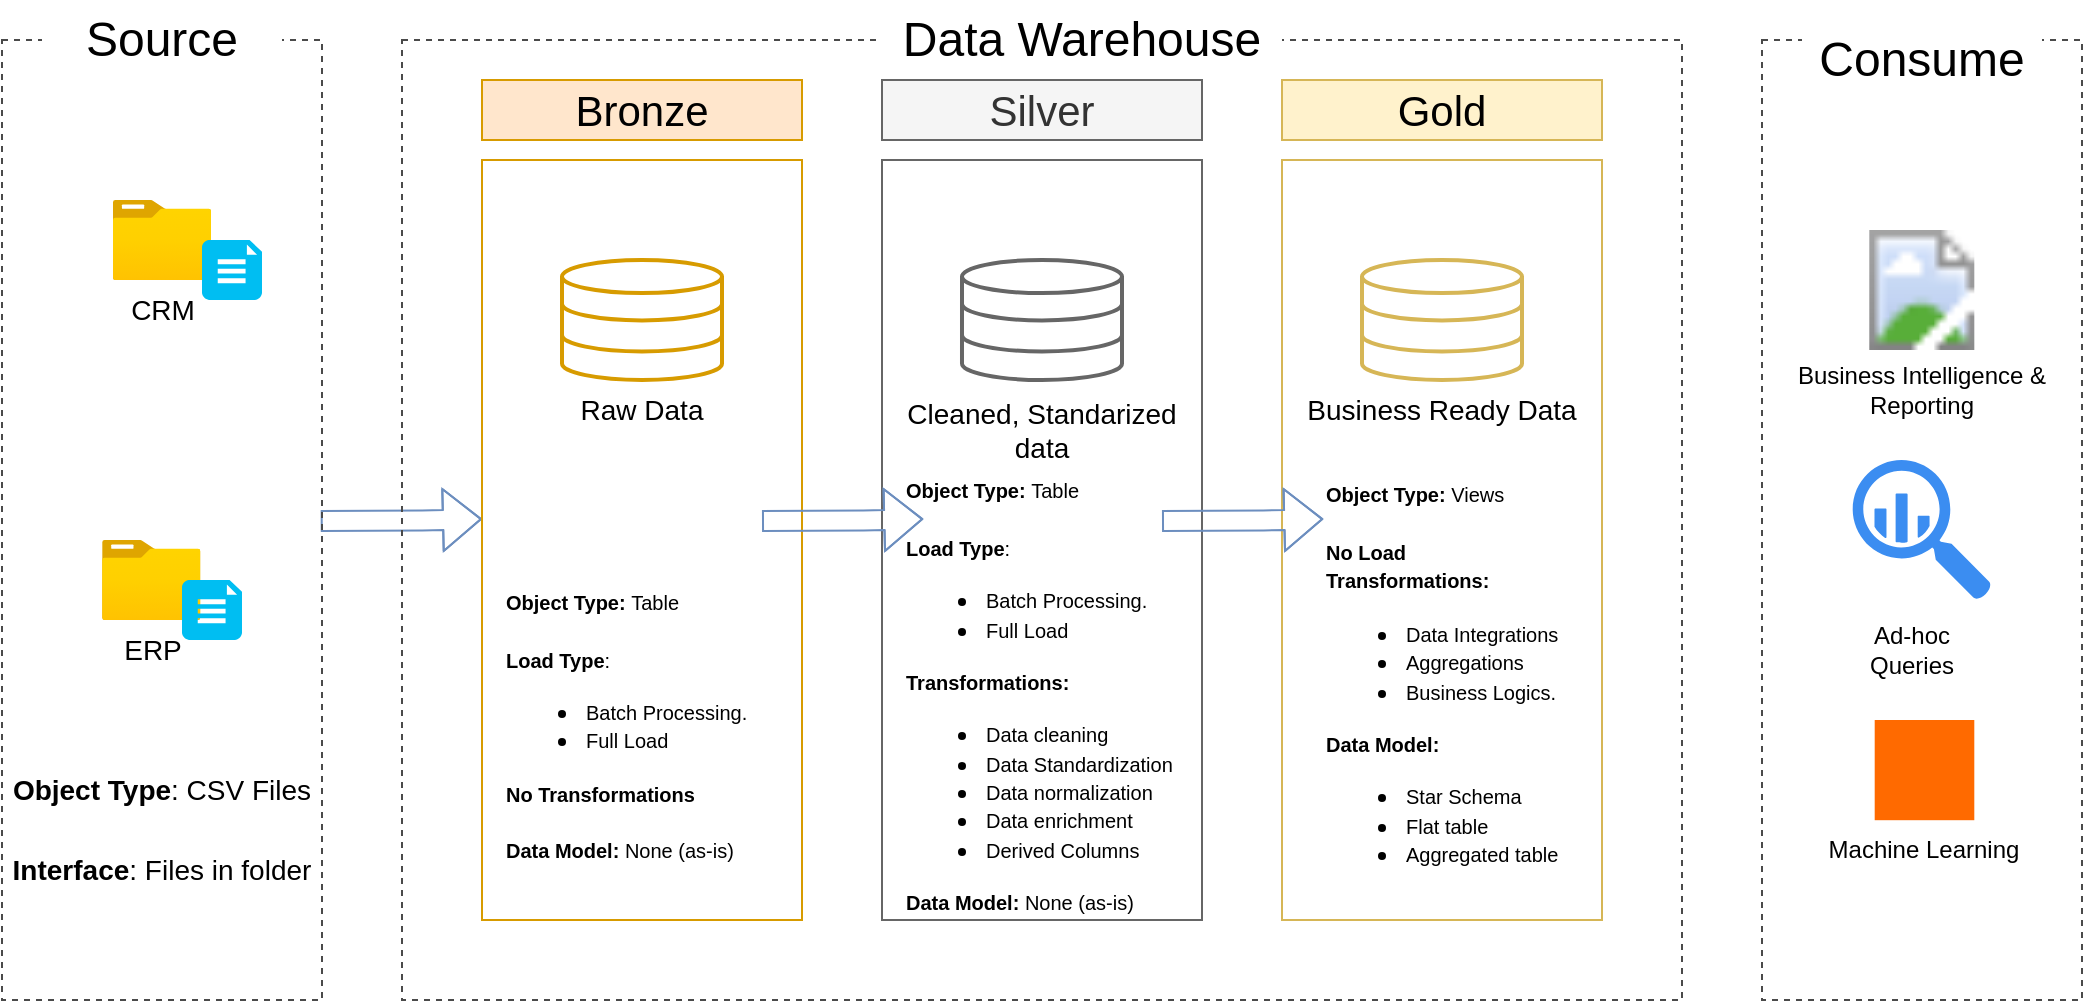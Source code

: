 <mxfile version="26.0.16">
  <diagram name="Page-1" id="0OjoNg8llGZRULN9vtRU">
    <mxGraphModel dx="1400" dy="1020" grid="1" gridSize="10" guides="1" tooltips="1" connect="1" arrows="1" fold="1" page="1" pageScale="1" pageWidth="827" pageHeight="1169" math="0" shadow="0">
      <root>
        <mxCell id="0" />
        <mxCell id="1" parent="0" />
        <mxCell id="2bMX1TKV8ZbN2Lmcs-Ta-54" value="" style="group" vertex="1" connectable="0" parent="1">
          <mxGeometry x="40" y="140" width="1040" height="500" as="geometry" />
        </mxCell>
        <mxCell id="2bMX1TKV8ZbN2Lmcs-Ta-24" value="" style="shape=flexArrow;endArrow=classic;html=1;rounded=0;entryX=-0.001;entryY=0.47;entryDx=0;entryDy=0;entryPerimeter=0;exitX=0.995;exitY=0.499;exitDx=0;exitDy=0;exitPerimeter=0;fillColor=none;strokeColor=#6c8ebf;" edge="1" parent="2bMX1TKV8ZbN2Lmcs-Ta-54">
          <mxGeometry width="50" height="50" relative="1" as="geometry">
            <mxPoint x="159.36" y="260.46" as="sourcePoint" />
            <mxPoint x="240" y="259.54" as="targetPoint" />
            <Array as="points">
              <mxPoint x="210.16" y="260.23" />
            </Array>
          </mxGeometry>
        </mxCell>
        <mxCell id="2bMX1TKV8ZbN2Lmcs-Ta-51" value="" style="group" vertex="1" connectable="0" parent="2bMX1TKV8ZbN2Lmcs-Ta-54">
          <mxGeometry x="880" y="10" width="160" height="490" as="geometry" />
        </mxCell>
        <mxCell id="2bMX1TKV8ZbN2Lmcs-Ta-5" value="" style="rounded=0;whiteSpace=wrap;html=1;fillColor=none;dashed=1;strokeColor=light-dark(#4a4a4a, #ededed);" vertex="1" parent="2bMX1TKV8ZbN2Lmcs-Ta-51">
          <mxGeometry y="10" width="160" height="480" as="geometry" />
        </mxCell>
        <mxCell id="2bMX1TKV8ZbN2Lmcs-Ta-6" value="&lt;font style=&quot;font-size: 24px;&quot;&gt;Consume&lt;/font&gt;" style="rounded=0;whiteSpace=wrap;html=1;strokeColor=none;fillColor=default;" vertex="1" parent="2bMX1TKV8ZbN2Lmcs-Ta-51">
          <mxGeometry x="20" width="120" height="40" as="geometry" />
        </mxCell>
        <mxCell id="2bMX1TKV8ZbN2Lmcs-Ta-44" value="" style="image;aspect=fixed;html=1;points=[];align=center;fontSize=12;image=img/lib/azure2/power_platform/PowerBI.svg;" vertex="1" parent="2bMX1TKV8ZbN2Lmcs-Ta-51">
          <mxGeometry x="53.65" y="100" width="52.5" height="70" as="geometry" />
        </mxCell>
        <mxCell id="2bMX1TKV8ZbN2Lmcs-Ta-45" value="Business Intelligence &amp;amp; Reporting" style="text;html=1;align=center;verticalAlign=middle;whiteSpace=wrap;rounded=0;" vertex="1" parent="2bMX1TKV8ZbN2Lmcs-Ta-51">
          <mxGeometry x="10" y="170" width="140" height="30" as="geometry" />
        </mxCell>
        <mxCell id="2bMX1TKV8ZbN2Lmcs-Ta-46" value="" style="sketch=0;html=1;aspect=fixed;strokeColor=none;shadow=0;fillColor=#3B8DF1;verticalAlign=top;labelPosition=center;verticalLabelPosition=bottom;shape=mxgraph.gcp2.big_query" vertex="1" parent="2bMX1TKV8ZbN2Lmcs-Ta-51">
          <mxGeometry x="45.35" y="220" width="69.3" height="70" as="geometry" />
        </mxCell>
        <mxCell id="2bMX1TKV8ZbN2Lmcs-Ta-47" value="Ad-hoc Queries" style="text;html=1;align=center;verticalAlign=middle;whiteSpace=wrap;rounded=0;" vertex="1" parent="2bMX1TKV8ZbN2Lmcs-Ta-51">
          <mxGeometry x="44.8" y="300" width="60" height="30" as="geometry" />
        </mxCell>
        <mxCell id="2bMX1TKV8ZbN2Lmcs-Ta-48" value="" style="points=[];aspect=fixed;html=1;align=center;shadow=0;dashed=0;fillColor=#FF6A00;strokeColor=none;shape=mxgraph.alibaba_cloud.machine_learning;" vertex="1" parent="2bMX1TKV8ZbN2Lmcs-Ta-51">
          <mxGeometry x="56.35" y="350" width="49.8" height="50.1" as="geometry" />
        </mxCell>
        <mxCell id="2bMX1TKV8ZbN2Lmcs-Ta-50" value="Machine Learning" style="text;html=1;align=center;verticalAlign=middle;whiteSpace=wrap;rounded=0;" vertex="1" parent="2bMX1TKV8ZbN2Lmcs-Ta-51">
          <mxGeometry x="21.25" y="400.1" width="120" height="30" as="geometry" />
        </mxCell>
        <mxCell id="2bMX1TKV8ZbN2Lmcs-Ta-52" value="" style="group" vertex="1" connectable="0" parent="2bMX1TKV8ZbN2Lmcs-Ta-54">
          <mxGeometry x="200" width="640" height="500" as="geometry" />
        </mxCell>
        <mxCell id="2bMX1TKV8ZbN2Lmcs-Ta-3" value="" style="rounded=0;whiteSpace=wrap;html=1;fillColor=none;dashed=1;strokeColor=light-dark(#4a4a4a, #ededed);" vertex="1" parent="2bMX1TKV8ZbN2Lmcs-Ta-52">
          <mxGeometry y="20" width="640" height="480" as="geometry" />
        </mxCell>
        <mxCell id="2bMX1TKV8ZbN2Lmcs-Ta-4" value="&lt;font style=&quot;font-size: 24px;&quot;&gt;Data Warehouse&lt;/font&gt;" style="rounded=0;whiteSpace=wrap;html=1;strokeColor=none;fillColor=default;" vertex="1" parent="2bMX1TKV8ZbN2Lmcs-Ta-52">
          <mxGeometry x="240" width="200" height="40" as="geometry" />
        </mxCell>
        <mxCell id="2bMX1TKV8ZbN2Lmcs-Ta-7" value="&lt;font style=&quot;font-size: 21px;&quot;&gt;Bronze&lt;/font&gt;" style="rounded=0;whiteSpace=wrap;html=1;strokeColor=#d79b00;fillColor=#ffe6cc;" vertex="1" parent="2bMX1TKV8ZbN2Lmcs-Ta-52">
          <mxGeometry x="40" y="40" width="160" height="30" as="geometry" />
        </mxCell>
        <mxCell id="2bMX1TKV8ZbN2Lmcs-Ta-8" value="" style="rounded=0;whiteSpace=wrap;html=1;strokeColor=#d79b00;fillColor=none;" vertex="1" parent="2bMX1TKV8ZbN2Lmcs-Ta-52">
          <mxGeometry x="40" y="80" width="160" height="380" as="geometry" />
        </mxCell>
        <mxCell id="2bMX1TKV8ZbN2Lmcs-Ta-10" value="&lt;font style=&quot;font-size: 21px;&quot;&gt;Silver&lt;/font&gt;" style="rounded=0;whiteSpace=wrap;html=1;strokeColor=#666666;fillColor=#f5f5f5;fontColor=#333333;" vertex="1" parent="2bMX1TKV8ZbN2Lmcs-Ta-52">
          <mxGeometry x="240" y="40" width="160" height="30" as="geometry" />
        </mxCell>
        <mxCell id="2bMX1TKV8ZbN2Lmcs-Ta-11" value="" style="rounded=0;whiteSpace=wrap;html=1;strokeColor=#666666;fillColor=none;fontColor=#333333;" vertex="1" parent="2bMX1TKV8ZbN2Lmcs-Ta-52">
          <mxGeometry x="240" y="80" width="160" height="380" as="geometry" />
        </mxCell>
        <mxCell id="2bMX1TKV8ZbN2Lmcs-Ta-12" value="&lt;font style=&quot;font-size: 21px;&quot;&gt;Gold&lt;/font&gt;" style="rounded=0;whiteSpace=wrap;html=1;strokeColor=#d6b656;fillColor=#fff2cc;" vertex="1" parent="2bMX1TKV8ZbN2Lmcs-Ta-52">
          <mxGeometry x="440" y="40" width="160" height="30" as="geometry" />
        </mxCell>
        <mxCell id="2bMX1TKV8ZbN2Lmcs-Ta-13" value="" style="rounded=0;whiteSpace=wrap;html=1;strokeColor=#d6b656;fillColor=none;" vertex="1" parent="2bMX1TKV8ZbN2Lmcs-Ta-52">
          <mxGeometry x="440" y="80" width="160" height="380" as="geometry" />
        </mxCell>
        <mxCell id="2bMX1TKV8ZbN2Lmcs-Ta-26" value="" style="html=1;verticalLabelPosition=bottom;align=center;labelBackgroundColor=#ffffff;verticalAlign=top;strokeWidth=2;strokeColor=#d79b00;shadow=0;dashed=0;shape=mxgraph.ios7.icons.data;fillColor=none;" vertex="1" parent="2bMX1TKV8ZbN2Lmcs-Ta-52">
          <mxGeometry x="80" y="130" width="80" height="60" as="geometry" />
        </mxCell>
        <mxCell id="2bMX1TKV8ZbN2Lmcs-Ta-27" value="" style="html=1;verticalLabelPosition=bottom;align=center;labelBackgroundColor=#ffffff;verticalAlign=top;strokeWidth=2;strokeColor=#666666;shadow=0;dashed=0;shape=mxgraph.ios7.icons.data;fillColor=none;fontColor=#333333;" vertex="1" parent="2bMX1TKV8ZbN2Lmcs-Ta-52">
          <mxGeometry x="280" y="130" width="80" height="60" as="geometry" />
        </mxCell>
        <mxCell id="2bMX1TKV8ZbN2Lmcs-Ta-28" value="" style="html=1;verticalLabelPosition=bottom;align=center;labelBackgroundColor=#ffffff;verticalAlign=top;strokeWidth=2;strokeColor=#d6b656;shadow=0;dashed=0;shape=mxgraph.ios7.icons.data;fillColor=none;" vertex="1" parent="2bMX1TKV8ZbN2Lmcs-Ta-52">
          <mxGeometry x="480" y="130" width="80" height="60" as="geometry" />
        </mxCell>
        <mxCell id="2bMX1TKV8ZbN2Lmcs-Ta-29" value="" style="shape=flexArrow;endArrow=classic;html=1;rounded=0;entryX=-0.001;entryY=0.47;entryDx=0;entryDy=0;entryPerimeter=0;exitX=0.995;exitY=0.499;exitDx=0;exitDy=0;exitPerimeter=0;fillColor=none;strokeColor=#6c8ebf;" edge="1" parent="2bMX1TKV8ZbN2Lmcs-Ta-52">
          <mxGeometry width="50" height="50" relative="1" as="geometry">
            <mxPoint x="180" y="260.46" as="sourcePoint" />
            <mxPoint x="260.64" y="259.54" as="targetPoint" />
            <Array as="points">
              <mxPoint x="230.8" y="260.23" />
            </Array>
          </mxGeometry>
        </mxCell>
        <mxCell id="2bMX1TKV8ZbN2Lmcs-Ta-30" value="" style="shape=flexArrow;endArrow=classic;html=1;rounded=0;entryX=-0.001;entryY=0.47;entryDx=0;entryDy=0;entryPerimeter=0;exitX=0.995;exitY=0.499;exitDx=0;exitDy=0;exitPerimeter=0;fillColor=none;strokeColor=#6c8ebf;" edge="1" parent="2bMX1TKV8ZbN2Lmcs-Ta-52">
          <mxGeometry width="50" height="50" relative="1" as="geometry">
            <mxPoint x="380" y="260.46" as="sourcePoint" />
            <mxPoint x="460.64" y="259.54" as="targetPoint" />
            <Array as="points">
              <mxPoint x="430.8" y="260.23" />
            </Array>
          </mxGeometry>
        </mxCell>
        <mxCell id="2bMX1TKV8ZbN2Lmcs-Ta-32" value="&lt;font style=&quot;font-size: 14px;&quot;&gt;Raw Data&lt;/font&gt;" style="text;html=1;align=center;verticalAlign=middle;whiteSpace=wrap;rounded=0;" vertex="1" parent="2bMX1TKV8ZbN2Lmcs-Ta-52">
          <mxGeometry x="70" y="190" width="100" height="30" as="geometry" />
        </mxCell>
        <mxCell id="2bMX1TKV8ZbN2Lmcs-Ta-33" value="&lt;font style=&quot;font-size: 14px;&quot;&gt;Cleaned, Standarized data&lt;/font&gt;" style="text;html=1;align=center;verticalAlign=middle;whiteSpace=wrap;rounded=0;" vertex="1" parent="2bMX1TKV8ZbN2Lmcs-Ta-52">
          <mxGeometry x="250" y="200" width="140" height="30" as="geometry" />
        </mxCell>
        <mxCell id="2bMX1TKV8ZbN2Lmcs-Ta-34" value="&lt;font style=&quot;font-size: 14px;&quot;&gt;Business Ready Data&lt;/font&gt;" style="text;html=1;align=center;verticalAlign=middle;whiteSpace=wrap;rounded=0;" vertex="1" parent="2bMX1TKV8ZbN2Lmcs-Ta-52">
          <mxGeometry x="450" y="190" width="140" height="30" as="geometry" />
        </mxCell>
        <mxCell id="2bMX1TKV8ZbN2Lmcs-Ta-38" value="&lt;font style=&quot;font-size: 10px;&quot;&gt;&lt;b style=&quot;&quot;&gt;Object Type: &lt;/b&gt;Table&lt;/font&gt;&lt;div&gt;&lt;font style=&quot;font-size: 10px;&quot;&gt;&lt;br&gt;&lt;/font&gt;&lt;/div&gt;&lt;div&gt;&lt;font style=&quot;font-size: 10px;&quot;&gt;&lt;b&gt;Load Type&lt;/b&gt;:&lt;/font&gt;&lt;/div&gt;&lt;div&gt;&lt;ul&gt;&lt;li&gt;&lt;font style=&quot;font-size: 10px;&quot;&gt;Batch Processing.&lt;/font&gt;&lt;/li&gt;&lt;li&gt;&lt;font style=&quot;font-size: 10px;&quot;&gt;Full Load&lt;/font&gt;&lt;/li&gt;&lt;/ul&gt;&lt;div&gt;&lt;b&gt;&lt;font style=&quot;font-size: 10px;&quot;&gt;No Transformations&lt;/font&gt;&lt;/b&gt;&lt;/div&gt;&lt;/div&gt;&lt;div&gt;&lt;b&gt;&lt;font style=&quot;font-size: 10px;&quot;&gt;&lt;br&gt;&lt;/font&gt;&lt;/b&gt;&lt;/div&gt;&lt;div&gt;&lt;font style=&quot;font-size: 10px;&quot;&gt;&lt;b&gt;Data Model: &lt;/b&gt;None (as-is)&lt;/font&gt;&lt;/div&gt;&lt;div&gt;&lt;br&gt;&lt;/div&gt;" style="text;html=1;align=left;verticalAlign=middle;whiteSpace=wrap;rounded=0;" vertex="1" parent="2bMX1TKV8ZbN2Lmcs-Ta-52">
          <mxGeometry x="50" y="290" width="140" height="160" as="geometry" />
        </mxCell>
        <mxCell id="2bMX1TKV8ZbN2Lmcs-Ta-39" value="&lt;font style=&quot;font-size: 10px;&quot;&gt;&lt;b style=&quot;&quot;&gt;Object Type: &lt;/b&gt;Table&lt;/font&gt;&lt;div&gt;&lt;font style=&quot;font-size: 10px;&quot;&gt;&lt;br&gt;&lt;/font&gt;&lt;/div&gt;&lt;div&gt;&lt;font style=&quot;font-size: 10px;&quot;&gt;&lt;b&gt;Load Type&lt;/b&gt;:&lt;/font&gt;&lt;/div&gt;&lt;div&gt;&lt;ul&gt;&lt;li&gt;&lt;font style=&quot;font-size: 10px;&quot;&gt;Batch Processing.&lt;/font&gt;&lt;/li&gt;&lt;li&gt;&lt;font style=&quot;font-size: 10px;&quot;&gt;Full Load&lt;/font&gt;&lt;/li&gt;&lt;/ul&gt;&lt;div&gt;&lt;b&gt;&lt;font style=&quot;font-size: 10px;&quot;&gt;Transformations:&lt;/font&gt;&lt;/b&gt;&lt;/div&gt;&lt;/div&gt;&lt;div&gt;&lt;ul&gt;&lt;li&gt;&lt;font style=&quot;font-size: 10px;&quot;&gt;Data cleaning&lt;/font&gt;&lt;/li&gt;&lt;li&gt;&lt;font style=&quot;font-size: 10px;&quot;&gt;Data Standardization&lt;/font&gt;&lt;/li&gt;&lt;li&gt;&lt;font style=&quot;font-size: 10px;&quot;&gt;Data normalization&lt;/font&gt;&lt;/li&gt;&lt;li&gt;&lt;font style=&quot;font-size: 10px;&quot;&gt;Data enrichment&lt;/font&gt;&lt;/li&gt;&lt;li&gt;&lt;font style=&quot;font-size: 10px;&quot;&gt;Derived Columns&lt;/font&gt;&lt;/li&gt;&lt;/ul&gt;&lt;/div&gt;&lt;div&gt;&lt;font style=&quot;font-size: 10px;&quot;&gt;&lt;b style=&quot;background-color: transparent; color: light-dark(rgb(0, 0, 0), rgb(255, 255, 255));&quot;&gt;Data Model: &lt;/b&gt;&lt;span style=&quot;background-color: transparent; color: light-dark(rgb(0, 0, 0), rgb(255, 255, 255));&quot;&gt;None (as-is)&lt;/span&gt;&lt;/font&gt;&lt;/div&gt;&lt;div&gt;&lt;br&gt;&lt;/div&gt;" style="text;html=1;align=left;verticalAlign=middle;whiteSpace=wrap;rounded=0;" vertex="1" parent="2bMX1TKV8ZbN2Lmcs-Ta-52">
          <mxGeometry x="250" y="250" width="140" height="210" as="geometry" />
        </mxCell>
        <mxCell id="2bMX1TKV8ZbN2Lmcs-Ta-42" value="&lt;font style=&quot;font-size: 10px;&quot;&gt;&lt;b style=&quot;&quot;&gt;Object Type: &lt;/b&gt;Views&lt;/font&gt;&lt;div&gt;&lt;font style=&quot;font-size: 10px;&quot;&gt;&lt;br&gt;&lt;/font&gt;&lt;/div&gt;&lt;div&gt;&lt;font style=&quot;font-size: 10px;&quot;&gt;&lt;b&gt;No Load&lt;/b&gt;&lt;/font&gt;&lt;/div&gt;&lt;div&gt;&lt;div&gt;&lt;b&gt;&lt;font style=&quot;font-size: 10px;&quot;&gt;Transformations:&lt;/font&gt;&lt;/b&gt;&lt;/div&gt;&lt;/div&gt;&lt;div&gt;&lt;ul&gt;&lt;li&gt;&lt;font style=&quot;font-size: 10px;&quot;&gt;Data Integrations&lt;/font&gt;&lt;/li&gt;&lt;li&gt;&lt;span style=&quot;font-size: 10px;&quot;&gt;Aggregations&lt;/span&gt;&lt;/li&gt;&lt;li&gt;&lt;span style=&quot;font-size: 10px;&quot;&gt;Business Logics.&lt;/span&gt;&lt;/li&gt;&lt;/ul&gt;&lt;/div&gt;&lt;div&gt;&lt;font style=&quot;font-size: 10px;&quot;&gt;&lt;b style=&quot;background-color: transparent; color: light-dark(rgb(0, 0, 0), rgb(255, 255, 255));&quot;&gt;Data Model:&lt;/b&gt;&lt;/font&gt;&lt;/div&gt;&lt;div&gt;&lt;ul&gt;&lt;li&gt;&lt;span style=&quot;font-size: 10px;&quot;&gt;Star Schema&lt;/span&gt;&lt;/li&gt;&lt;li&gt;&lt;span style=&quot;font-size: 10px;&quot;&gt;Flat table&lt;/span&gt;&lt;/li&gt;&lt;li&gt;&lt;span style=&quot;font-size: 10px;&quot;&gt;Aggregated table&lt;/span&gt;&lt;/li&gt;&lt;/ul&gt;&lt;/div&gt;&lt;div&gt;&lt;br&gt;&lt;/div&gt;" style="text;html=1;align=left;verticalAlign=middle;whiteSpace=wrap;rounded=0;" vertex="1" parent="2bMX1TKV8ZbN2Lmcs-Ta-52">
          <mxGeometry x="460" y="240" width="140" height="220" as="geometry" />
        </mxCell>
        <mxCell id="2bMX1TKV8ZbN2Lmcs-Ta-53" value="" style="group" vertex="1" connectable="0" parent="2bMX1TKV8ZbN2Lmcs-Ta-54">
          <mxGeometry width="160" height="500" as="geometry" />
        </mxCell>
        <mxCell id="2bMX1TKV8ZbN2Lmcs-Ta-1" value="" style="rounded=0;whiteSpace=wrap;html=1;fillColor=none;dashed=1;strokeColor=light-dark(#4a4a4a, #ededed);" vertex="1" parent="2bMX1TKV8ZbN2Lmcs-Ta-53">
          <mxGeometry y="20" width="160" height="480" as="geometry" />
        </mxCell>
        <mxCell id="2bMX1TKV8ZbN2Lmcs-Ta-2" value="&lt;font style=&quot;font-size: 24px;&quot;&gt;Source&lt;/font&gt;" style="rounded=0;whiteSpace=wrap;html=1;strokeColor=none;fillColor=default;" vertex="1" parent="2bMX1TKV8ZbN2Lmcs-Ta-53">
          <mxGeometry x="20" width="120" height="40" as="geometry" />
        </mxCell>
        <mxCell id="2bMX1TKV8ZbN2Lmcs-Ta-17" value="" style="group" vertex="1" connectable="0" parent="2bMX1TKV8ZbN2Lmcs-Ta-53">
          <mxGeometry x="55.35" y="100" width="54.65" height="50" as="geometry" />
        </mxCell>
        <mxCell id="2bMX1TKV8ZbN2Lmcs-Ta-14" value="&lt;font style=&quot;font-size: 14px;&quot;&gt;CRM&lt;/font&gt;" style="image;aspect=fixed;html=1;points=[];align=center;fontSize=12;image=img/lib/azure2/general/Folder_Blank.svg;" vertex="1" parent="2bMX1TKV8ZbN2Lmcs-Ta-17">
          <mxGeometry width="49.29" height="40" as="geometry" />
        </mxCell>
        <mxCell id="2bMX1TKV8ZbN2Lmcs-Ta-18" value="" style="group" vertex="1" connectable="0" parent="2bMX1TKV8ZbN2Lmcs-Ta-53">
          <mxGeometry x="50" y="270" width="54.65" height="50" as="geometry" />
        </mxCell>
        <mxCell id="2bMX1TKV8ZbN2Lmcs-Ta-19" value="&lt;font style=&quot;font-size: 14px;&quot;&gt;ERP&lt;/font&gt;" style="image;aspect=fixed;html=1;points=[];align=center;fontSize=12;image=img/lib/azure2/general/Folder_Blank.svg;" vertex="1" parent="2bMX1TKV8ZbN2Lmcs-Ta-18">
          <mxGeometry width="49.29" height="40" as="geometry" />
        </mxCell>
        <mxCell id="2bMX1TKV8ZbN2Lmcs-Ta-20" value="" style="verticalLabelPosition=bottom;html=1;verticalAlign=top;align=center;strokeColor=none;fillColor=#00BEF2;shape=mxgraph.azure.file_2;pointerEvents=1;" vertex="1" parent="2bMX1TKV8ZbN2Lmcs-Ta-18">
          <mxGeometry x="40.0" y="20" width="30" height="30" as="geometry" />
        </mxCell>
        <mxCell id="2bMX1TKV8ZbN2Lmcs-Ta-16" value="" style="verticalLabelPosition=bottom;html=1;verticalAlign=top;align=center;strokeColor=none;fillColor=#00BEF2;shape=mxgraph.azure.file_2;pointerEvents=1;" vertex="1" parent="2bMX1TKV8ZbN2Lmcs-Ta-53">
          <mxGeometry x="100" y="120" width="30" height="30" as="geometry" />
        </mxCell>
        <mxCell id="2bMX1TKV8ZbN2Lmcs-Ta-22" value="&lt;font style=&quot;font-size: 14px;&quot;&gt;&lt;b style=&quot;&quot;&gt;Object Type&lt;/b&gt;: CSV Files&lt;/font&gt;" style="text;html=1;align=center;verticalAlign=middle;whiteSpace=wrap;rounded=0;" vertex="1" parent="2bMX1TKV8ZbN2Lmcs-Ta-53">
          <mxGeometry y="380" width="160" height="30" as="geometry" />
        </mxCell>
        <mxCell id="2bMX1TKV8ZbN2Lmcs-Ta-23" value="&lt;font style=&quot;font-size: 14px;&quot;&gt;&lt;b&gt;Interface&lt;/b&gt;: Files in folder&lt;/font&gt;" style="text;html=1;align=center;verticalAlign=middle;whiteSpace=wrap;rounded=0;" vertex="1" parent="2bMX1TKV8ZbN2Lmcs-Ta-53">
          <mxGeometry y="420" width="160" height="30" as="geometry" />
        </mxCell>
      </root>
    </mxGraphModel>
  </diagram>
</mxfile>
